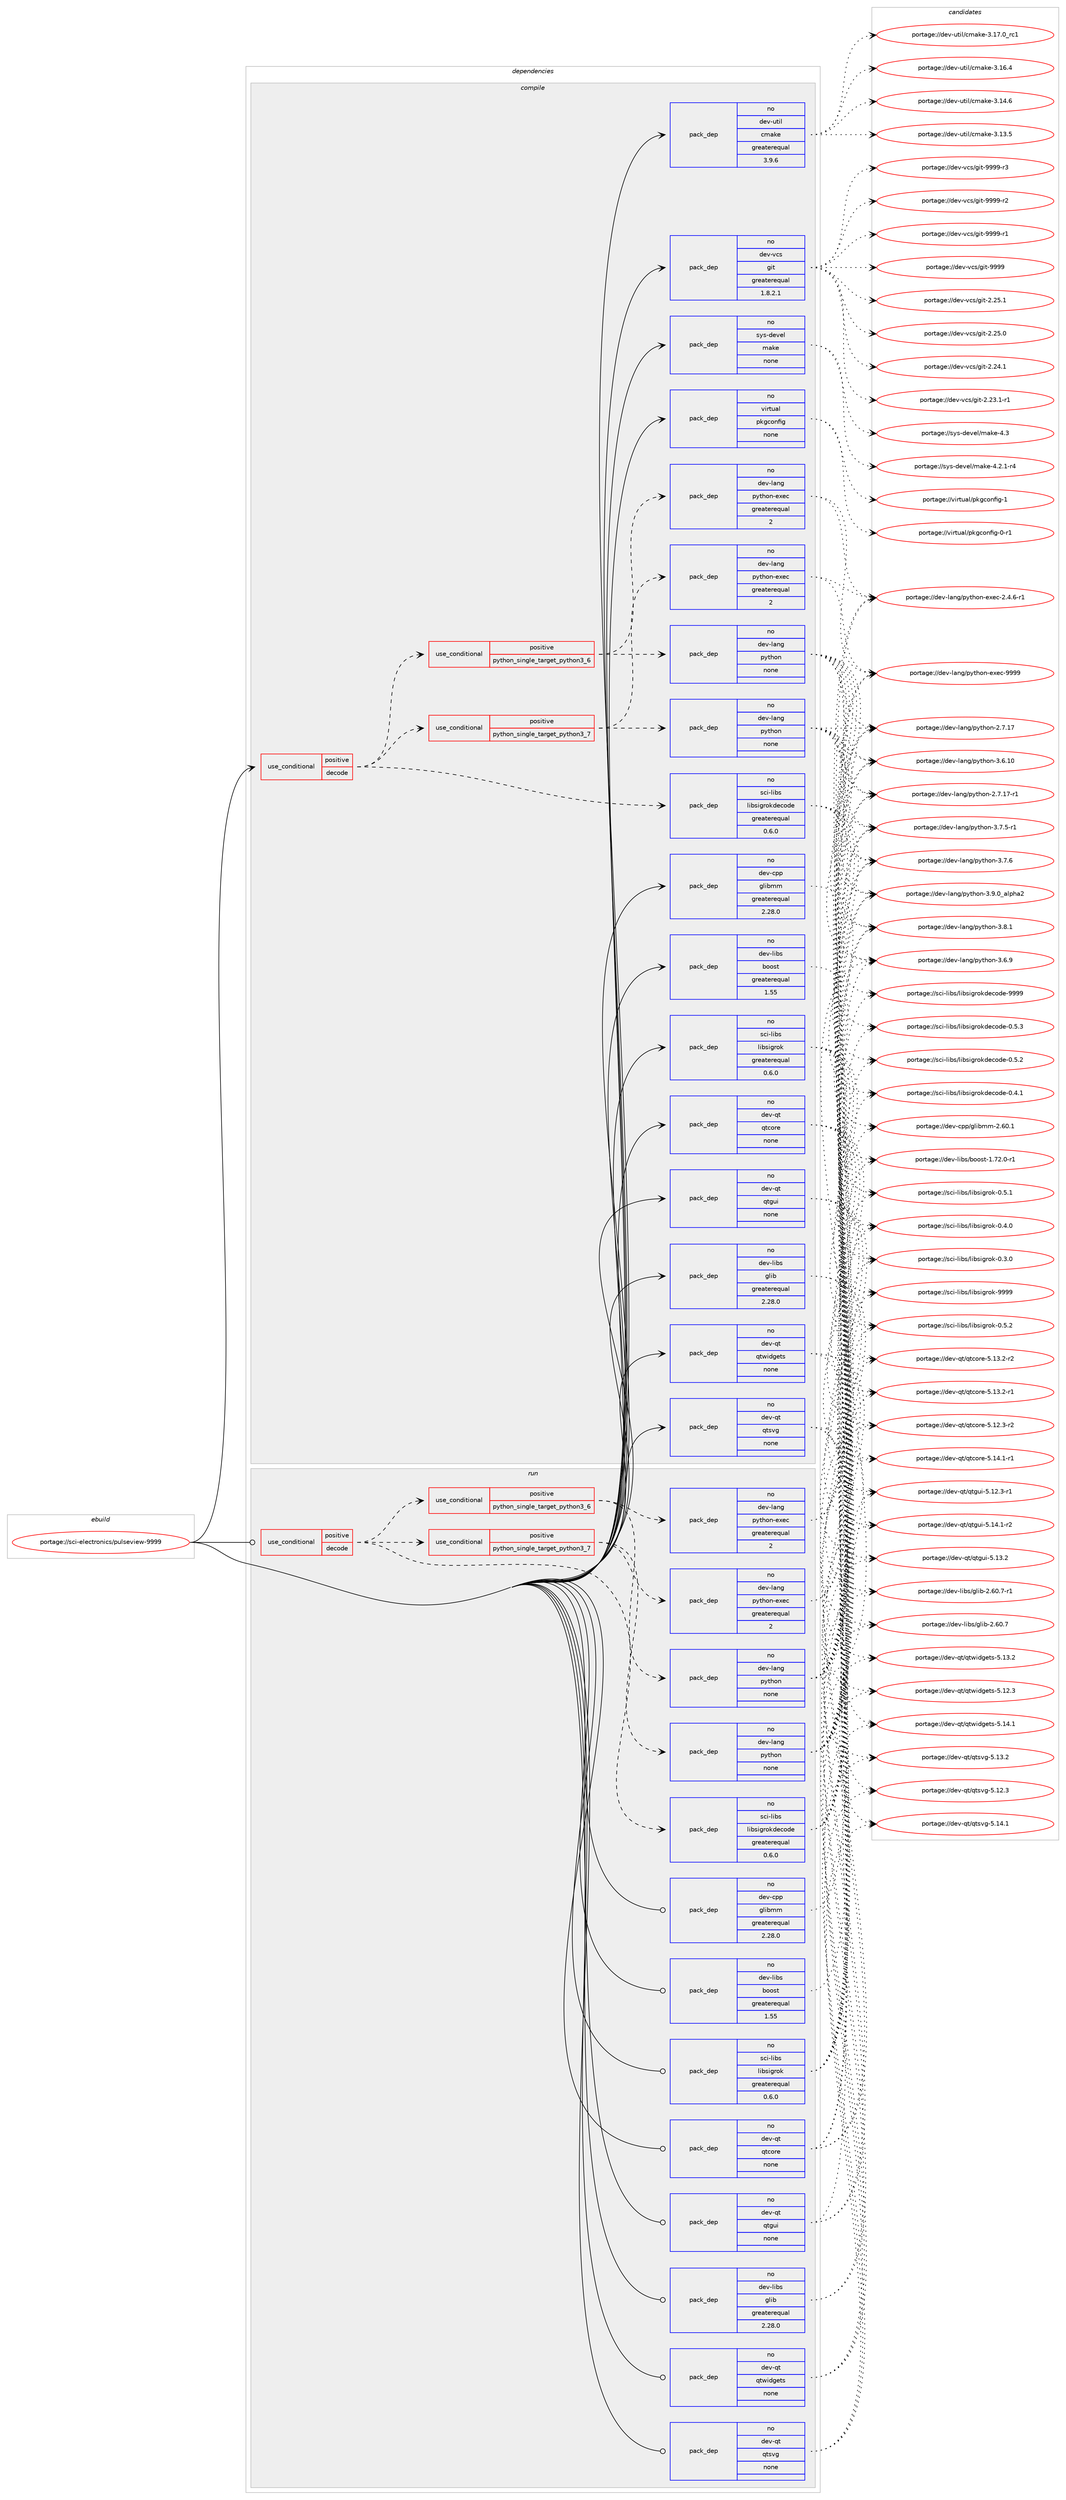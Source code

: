 digraph prolog {

# *************
# Graph options
# *************

newrank=true;
concentrate=true;
compound=true;
graph [rankdir=LR,fontname=Helvetica,fontsize=10,ranksep=1.5];#, ranksep=2.5, nodesep=0.2];
edge  [arrowhead=vee];
node  [fontname=Helvetica,fontsize=10];

# **********
# The ebuild
# **********

subgraph cluster_leftcol {
color=gray;
rank=same;
label=<<i>ebuild</i>>;
id [label="portage://sci-electronics/pulseview-9999", color=red, width=4, href="../sci-electronics/pulseview-9999.svg"];
}

# ****************
# The dependencies
# ****************

subgraph cluster_midcol {
color=gray;
label=<<i>dependencies</i>>;
subgraph cluster_compile {
fillcolor="#eeeeee";
style=filled;
label=<<i>compile</i>>;
subgraph cond17158 {
dependency86287 [label=<<TABLE BORDER="0" CELLBORDER="1" CELLSPACING="0" CELLPADDING="4"><TR><TD ROWSPAN="3" CELLPADDING="10">use_conditional</TD></TR><TR><TD>positive</TD></TR><TR><TD>decode</TD></TR></TABLE>>, shape=none, color=red];
subgraph pack67598 {
dependency86288 [label=<<TABLE BORDER="0" CELLBORDER="1" CELLSPACING="0" CELLPADDING="4" WIDTH="220"><TR><TD ROWSPAN="6" CELLPADDING="30">pack_dep</TD></TR><TR><TD WIDTH="110">no</TD></TR><TR><TD>sci-libs</TD></TR><TR><TD>libsigrokdecode</TD></TR><TR><TD>greaterequal</TD></TR><TR><TD>0.6.0</TD></TR></TABLE>>, shape=none, color=blue];
}
dependency86287:e -> dependency86288:w [weight=20,style="dashed",arrowhead="vee"];
subgraph cond17159 {
dependency86289 [label=<<TABLE BORDER="0" CELLBORDER="1" CELLSPACING="0" CELLPADDING="4"><TR><TD ROWSPAN="3" CELLPADDING="10">use_conditional</TD></TR><TR><TD>positive</TD></TR><TR><TD>python_single_target_python3_6</TD></TR></TABLE>>, shape=none, color=red];
subgraph pack67599 {
dependency86290 [label=<<TABLE BORDER="0" CELLBORDER="1" CELLSPACING="0" CELLPADDING="4" WIDTH="220"><TR><TD ROWSPAN="6" CELLPADDING="30">pack_dep</TD></TR><TR><TD WIDTH="110">no</TD></TR><TR><TD>dev-lang</TD></TR><TR><TD>python</TD></TR><TR><TD>none</TD></TR><TR><TD></TD></TR></TABLE>>, shape=none, color=blue];
}
dependency86289:e -> dependency86290:w [weight=20,style="dashed",arrowhead="vee"];
subgraph pack67600 {
dependency86291 [label=<<TABLE BORDER="0" CELLBORDER="1" CELLSPACING="0" CELLPADDING="4" WIDTH="220"><TR><TD ROWSPAN="6" CELLPADDING="30">pack_dep</TD></TR><TR><TD WIDTH="110">no</TD></TR><TR><TD>dev-lang</TD></TR><TR><TD>python-exec</TD></TR><TR><TD>greaterequal</TD></TR><TR><TD>2</TD></TR></TABLE>>, shape=none, color=blue];
}
dependency86289:e -> dependency86291:w [weight=20,style="dashed",arrowhead="vee"];
}
dependency86287:e -> dependency86289:w [weight=20,style="dashed",arrowhead="vee"];
subgraph cond17160 {
dependency86292 [label=<<TABLE BORDER="0" CELLBORDER="1" CELLSPACING="0" CELLPADDING="4"><TR><TD ROWSPAN="3" CELLPADDING="10">use_conditional</TD></TR><TR><TD>positive</TD></TR><TR><TD>python_single_target_python3_7</TD></TR></TABLE>>, shape=none, color=red];
subgraph pack67601 {
dependency86293 [label=<<TABLE BORDER="0" CELLBORDER="1" CELLSPACING="0" CELLPADDING="4" WIDTH="220"><TR><TD ROWSPAN="6" CELLPADDING="30">pack_dep</TD></TR><TR><TD WIDTH="110">no</TD></TR><TR><TD>dev-lang</TD></TR><TR><TD>python</TD></TR><TR><TD>none</TD></TR><TR><TD></TD></TR></TABLE>>, shape=none, color=blue];
}
dependency86292:e -> dependency86293:w [weight=20,style="dashed",arrowhead="vee"];
subgraph pack67602 {
dependency86294 [label=<<TABLE BORDER="0" CELLBORDER="1" CELLSPACING="0" CELLPADDING="4" WIDTH="220"><TR><TD ROWSPAN="6" CELLPADDING="30">pack_dep</TD></TR><TR><TD WIDTH="110">no</TD></TR><TR><TD>dev-lang</TD></TR><TR><TD>python-exec</TD></TR><TR><TD>greaterequal</TD></TR><TR><TD>2</TD></TR></TABLE>>, shape=none, color=blue];
}
dependency86292:e -> dependency86294:w [weight=20,style="dashed",arrowhead="vee"];
}
dependency86287:e -> dependency86292:w [weight=20,style="dashed",arrowhead="vee"];
}
id:e -> dependency86287:w [weight=20,style="solid",arrowhead="vee"];
subgraph pack67603 {
dependency86295 [label=<<TABLE BORDER="0" CELLBORDER="1" CELLSPACING="0" CELLPADDING="4" WIDTH="220"><TR><TD ROWSPAN="6" CELLPADDING="30">pack_dep</TD></TR><TR><TD WIDTH="110">no</TD></TR><TR><TD>dev-cpp</TD></TR><TR><TD>glibmm</TD></TR><TR><TD>greaterequal</TD></TR><TR><TD>2.28.0</TD></TR></TABLE>>, shape=none, color=blue];
}
id:e -> dependency86295:w [weight=20,style="solid",arrowhead="vee"];
subgraph pack67604 {
dependency86296 [label=<<TABLE BORDER="0" CELLBORDER="1" CELLSPACING="0" CELLPADDING="4" WIDTH="220"><TR><TD ROWSPAN="6" CELLPADDING="30">pack_dep</TD></TR><TR><TD WIDTH="110">no</TD></TR><TR><TD>dev-libs</TD></TR><TR><TD>boost</TD></TR><TR><TD>greaterequal</TD></TR><TR><TD>1.55</TD></TR></TABLE>>, shape=none, color=blue];
}
id:e -> dependency86296:w [weight=20,style="solid",arrowhead="vee"];
subgraph pack67605 {
dependency86297 [label=<<TABLE BORDER="0" CELLBORDER="1" CELLSPACING="0" CELLPADDING="4" WIDTH="220"><TR><TD ROWSPAN="6" CELLPADDING="30">pack_dep</TD></TR><TR><TD WIDTH="110">no</TD></TR><TR><TD>dev-libs</TD></TR><TR><TD>glib</TD></TR><TR><TD>greaterequal</TD></TR><TR><TD>2.28.0</TD></TR></TABLE>>, shape=none, color=blue];
}
id:e -> dependency86297:w [weight=20,style="solid",arrowhead="vee"];
subgraph pack67606 {
dependency86298 [label=<<TABLE BORDER="0" CELLBORDER="1" CELLSPACING="0" CELLPADDING="4" WIDTH="220"><TR><TD ROWSPAN="6" CELLPADDING="30">pack_dep</TD></TR><TR><TD WIDTH="110">no</TD></TR><TR><TD>dev-qt</TD></TR><TR><TD>qtcore</TD></TR><TR><TD>none</TD></TR><TR><TD></TD></TR></TABLE>>, shape=none, color=blue];
}
id:e -> dependency86298:w [weight=20,style="solid",arrowhead="vee"];
subgraph pack67607 {
dependency86299 [label=<<TABLE BORDER="0" CELLBORDER="1" CELLSPACING="0" CELLPADDING="4" WIDTH="220"><TR><TD ROWSPAN="6" CELLPADDING="30">pack_dep</TD></TR><TR><TD WIDTH="110">no</TD></TR><TR><TD>dev-qt</TD></TR><TR><TD>qtgui</TD></TR><TR><TD>none</TD></TR><TR><TD></TD></TR></TABLE>>, shape=none, color=blue];
}
id:e -> dependency86299:w [weight=20,style="solid",arrowhead="vee"];
subgraph pack67608 {
dependency86300 [label=<<TABLE BORDER="0" CELLBORDER="1" CELLSPACING="0" CELLPADDING="4" WIDTH="220"><TR><TD ROWSPAN="6" CELLPADDING="30">pack_dep</TD></TR><TR><TD WIDTH="110">no</TD></TR><TR><TD>dev-qt</TD></TR><TR><TD>qtsvg</TD></TR><TR><TD>none</TD></TR><TR><TD></TD></TR></TABLE>>, shape=none, color=blue];
}
id:e -> dependency86300:w [weight=20,style="solid",arrowhead="vee"];
subgraph pack67609 {
dependency86301 [label=<<TABLE BORDER="0" CELLBORDER="1" CELLSPACING="0" CELLPADDING="4" WIDTH="220"><TR><TD ROWSPAN="6" CELLPADDING="30">pack_dep</TD></TR><TR><TD WIDTH="110">no</TD></TR><TR><TD>dev-qt</TD></TR><TR><TD>qtwidgets</TD></TR><TR><TD>none</TD></TR><TR><TD></TD></TR></TABLE>>, shape=none, color=blue];
}
id:e -> dependency86301:w [weight=20,style="solid",arrowhead="vee"];
subgraph pack67610 {
dependency86302 [label=<<TABLE BORDER="0" CELLBORDER="1" CELLSPACING="0" CELLPADDING="4" WIDTH="220"><TR><TD ROWSPAN="6" CELLPADDING="30">pack_dep</TD></TR><TR><TD WIDTH="110">no</TD></TR><TR><TD>dev-util</TD></TR><TR><TD>cmake</TD></TR><TR><TD>greaterequal</TD></TR><TR><TD>3.9.6</TD></TR></TABLE>>, shape=none, color=blue];
}
id:e -> dependency86302:w [weight=20,style="solid",arrowhead="vee"];
subgraph pack67611 {
dependency86303 [label=<<TABLE BORDER="0" CELLBORDER="1" CELLSPACING="0" CELLPADDING="4" WIDTH="220"><TR><TD ROWSPAN="6" CELLPADDING="30">pack_dep</TD></TR><TR><TD WIDTH="110">no</TD></TR><TR><TD>dev-vcs</TD></TR><TR><TD>git</TD></TR><TR><TD>greaterequal</TD></TR><TR><TD>1.8.2.1</TD></TR></TABLE>>, shape=none, color=blue];
}
id:e -> dependency86303:w [weight=20,style="solid",arrowhead="vee"];
subgraph pack67612 {
dependency86304 [label=<<TABLE BORDER="0" CELLBORDER="1" CELLSPACING="0" CELLPADDING="4" WIDTH="220"><TR><TD ROWSPAN="6" CELLPADDING="30">pack_dep</TD></TR><TR><TD WIDTH="110">no</TD></TR><TR><TD>sci-libs</TD></TR><TR><TD>libsigrok</TD></TR><TR><TD>greaterequal</TD></TR><TR><TD>0.6.0</TD></TR></TABLE>>, shape=none, color=blue];
}
id:e -> dependency86304:w [weight=20,style="solid",arrowhead="vee"];
subgraph pack67613 {
dependency86305 [label=<<TABLE BORDER="0" CELLBORDER="1" CELLSPACING="0" CELLPADDING="4" WIDTH="220"><TR><TD ROWSPAN="6" CELLPADDING="30">pack_dep</TD></TR><TR><TD WIDTH="110">no</TD></TR><TR><TD>sys-devel</TD></TR><TR><TD>make</TD></TR><TR><TD>none</TD></TR><TR><TD></TD></TR></TABLE>>, shape=none, color=blue];
}
id:e -> dependency86305:w [weight=20,style="solid",arrowhead="vee"];
subgraph pack67614 {
dependency86306 [label=<<TABLE BORDER="0" CELLBORDER="1" CELLSPACING="0" CELLPADDING="4" WIDTH="220"><TR><TD ROWSPAN="6" CELLPADDING="30">pack_dep</TD></TR><TR><TD WIDTH="110">no</TD></TR><TR><TD>virtual</TD></TR><TR><TD>pkgconfig</TD></TR><TR><TD>none</TD></TR><TR><TD></TD></TR></TABLE>>, shape=none, color=blue];
}
id:e -> dependency86306:w [weight=20,style="solid",arrowhead="vee"];
}
subgraph cluster_compileandrun {
fillcolor="#eeeeee";
style=filled;
label=<<i>compile and run</i>>;
}
subgraph cluster_run {
fillcolor="#eeeeee";
style=filled;
label=<<i>run</i>>;
subgraph cond17161 {
dependency86307 [label=<<TABLE BORDER="0" CELLBORDER="1" CELLSPACING="0" CELLPADDING="4"><TR><TD ROWSPAN="3" CELLPADDING="10">use_conditional</TD></TR><TR><TD>positive</TD></TR><TR><TD>decode</TD></TR></TABLE>>, shape=none, color=red];
subgraph pack67615 {
dependency86308 [label=<<TABLE BORDER="0" CELLBORDER="1" CELLSPACING="0" CELLPADDING="4" WIDTH="220"><TR><TD ROWSPAN="6" CELLPADDING="30">pack_dep</TD></TR><TR><TD WIDTH="110">no</TD></TR><TR><TD>sci-libs</TD></TR><TR><TD>libsigrokdecode</TD></TR><TR><TD>greaterequal</TD></TR><TR><TD>0.6.0</TD></TR></TABLE>>, shape=none, color=blue];
}
dependency86307:e -> dependency86308:w [weight=20,style="dashed",arrowhead="vee"];
subgraph cond17162 {
dependency86309 [label=<<TABLE BORDER="0" CELLBORDER="1" CELLSPACING="0" CELLPADDING="4"><TR><TD ROWSPAN="3" CELLPADDING="10">use_conditional</TD></TR><TR><TD>positive</TD></TR><TR><TD>python_single_target_python3_6</TD></TR></TABLE>>, shape=none, color=red];
subgraph pack67616 {
dependency86310 [label=<<TABLE BORDER="0" CELLBORDER="1" CELLSPACING="0" CELLPADDING="4" WIDTH="220"><TR><TD ROWSPAN="6" CELLPADDING="30">pack_dep</TD></TR><TR><TD WIDTH="110">no</TD></TR><TR><TD>dev-lang</TD></TR><TR><TD>python</TD></TR><TR><TD>none</TD></TR><TR><TD></TD></TR></TABLE>>, shape=none, color=blue];
}
dependency86309:e -> dependency86310:w [weight=20,style="dashed",arrowhead="vee"];
subgraph pack67617 {
dependency86311 [label=<<TABLE BORDER="0" CELLBORDER="1" CELLSPACING="0" CELLPADDING="4" WIDTH="220"><TR><TD ROWSPAN="6" CELLPADDING="30">pack_dep</TD></TR><TR><TD WIDTH="110">no</TD></TR><TR><TD>dev-lang</TD></TR><TR><TD>python-exec</TD></TR><TR><TD>greaterequal</TD></TR><TR><TD>2</TD></TR></TABLE>>, shape=none, color=blue];
}
dependency86309:e -> dependency86311:w [weight=20,style="dashed",arrowhead="vee"];
}
dependency86307:e -> dependency86309:w [weight=20,style="dashed",arrowhead="vee"];
subgraph cond17163 {
dependency86312 [label=<<TABLE BORDER="0" CELLBORDER="1" CELLSPACING="0" CELLPADDING="4"><TR><TD ROWSPAN="3" CELLPADDING="10">use_conditional</TD></TR><TR><TD>positive</TD></TR><TR><TD>python_single_target_python3_7</TD></TR></TABLE>>, shape=none, color=red];
subgraph pack67618 {
dependency86313 [label=<<TABLE BORDER="0" CELLBORDER="1" CELLSPACING="0" CELLPADDING="4" WIDTH="220"><TR><TD ROWSPAN="6" CELLPADDING="30">pack_dep</TD></TR><TR><TD WIDTH="110">no</TD></TR><TR><TD>dev-lang</TD></TR><TR><TD>python</TD></TR><TR><TD>none</TD></TR><TR><TD></TD></TR></TABLE>>, shape=none, color=blue];
}
dependency86312:e -> dependency86313:w [weight=20,style="dashed",arrowhead="vee"];
subgraph pack67619 {
dependency86314 [label=<<TABLE BORDER="0" CELLBORDER="1" CELLSPACING="0" CELLPADDING="4" WIDTH="220"><TR><TD ROWSPAN="6" CELLPADDING="30">pack_dep</TD></TR><TR><TD WIDTH="110">no</TD></TR><TR><TD>dev-lang</TD></TR><TR><TD>python-exec</TD></TR><TR><TD>greaterequal</TD></TR><TR><TD>2</TD></TR></TABLE>>, shape=none, color=blue];
}
dependency86312:e -> dependency86314:w [weight=20,style="dashed",arrowhead="vee"];
}
dependency86307:e -> dependency86312:w [weight=20,style="dashed",arrowhead="vee"];
}
id:e -> dependency86307:w [weight=20,style="solid",arrowhead="odot"];
subgraph pack67620 {
dependency86315 [label=<<TABLE BORDER="0" CELLBORDER="1" CELLSPACING="0" CELLPADDING="4" WIDTH="220"><TR><TD ROWSPAN="6" CELLPADDING="30">pack_dep</TD></TR><TR><TD WIDTH="110">no</TD></TR><TR><TD>dev-cpp</TD></TR><TR><TD>glibmm</TD></TR><TR><TD>greaterequal</TD></TR><TR><TD>2.28.0</TD></TR></TABLE>>, shape=none, color=blue];
}
id:e -> dependency86315:w [weight=20,style="solid",arrowhead="odot"];
subgraph pack67621 {
dependency86316 [label=<<TABLE BORDER="0" CELLBORDER="1" CELLSPACING="0" CELLPADDING="4" WIDTH="220"><TR><TD ROWSPAN="6" CELLPADDING="30">pack_dep</TD></TR><TR><TD WIDTH="110">no</TD></TR><TR><TD>dev-libs</TD></TR><TR><TD>boost</TD></TR><TR><TD>greaterequal</TD></TR><TR><TD>1.55</TD></TR></TABLE>>, shape=none, color=blue];
}
id:e -> dependency86316:w [weight=20,style="solid",arrowhead="odot"];
subgraph pack67622 {
dependency86317 [label=<<TABLE BORDER="0" CELLBORDER="1" CELLSPACING="0" CELLPADDING="4" WIDTH="220"><TR><TD ROWSPAN="6" CELLPADDING="30">pack_dep</TD></TR><TR><TD WIDTH="110">no</TD></TR><TR><TD>dev-libs</TD></TR><TR><TD>glib</TD></TR><TR><TD>greaterequal</TD></TR><TR><TD>2.28.0</TD></TR></TABLE>>, shape=none, color=blue];
}
id:e -> dependency86317:w [weight=20,style="solid",arrowhead="odot"];
subgraph pack67623 {
dependency86318 [label=<<TABLE BORDER="0" CELLBORDER="1" CELLSPACING="0" CELLPADDING="4" WIDTH="220"><TR><TD ROWSPAN="6" CELLPADDING="30">pack_dep</TD></TR><TR><TD WIDTH="110">no</TD></TR><TR><TD>dev-qt</TD></TR><TR><TD>qtcore</TD></TR><TR><TD>none</TD></TR><TR><TD></TD></TR></TABLE>>, shape=none, color=blue];
}
id:e -> dependency86318:w [weight=20,style="solid",arrowhead="odot"];
subgraph pack67624 {
dependency86319 [label=<<TABLE BORDER="0" CELLBORDER="1" CELLSPACING="0" CELLPADDING="4" WIDTH="220"><TR><TD ROWSPAN="6" CELLPADDING="30">pack_dep</TD></TR><TR><TD WIDTH="110">no</TD></TR><TR><TD>dev-qt</TD></TR><TR><TD>qtgui</TD></TR><TR><TD>none</TD></TR><TR><TD></TD></TR></TABLE>>, shape=none, color=blue];
}
id:e -> dependency86319:w [weight=20,style="solid",arrowhead="odot"];
subgraph pack67625 {
dependency86320 [label=<<TABLE BORDER="0" CELLBORDER="1" CELLSPACING="0" CELLPADDING="4" WIDTH="220"><TR><TD ROWSPAN="6" CELLPADDING="30">pack_dep</TD></TR><TR><TD WIDTH="110">no</TD></TR><TR><TD>dev-qt</TD></TR><TR><TD>qtsvg</TD></TR><TR><TD>none</TD></TR><TR><TD></TD></TR></TABLE>>, shape=none, color=blue];
}
id:e -> dependency86320:w [weight=20,style="solid",arrowhead="odot"];
subgraph pack67626 {
dependency86321 [label=<<TABLE BORDER="0" CELLBORDER="1" CELLSPACING="0" CELLPADDING="4" WIDTH="220"><TR><TD ROWSPAN="6" CELLPADDING="30">pack_dep</TD></TR><TR><TD WIDTH="110">no</TD></TR><TR><TD>dev-qt</TD></TR><TR><TD>qtwidgets</TD></TR><TR><TD>none</TD></TR><TR><TD></TD></TR></TABLE>>, shape=none, color=blue];
}
id:e -> dependency86321:w [weight=20,style="solid",arrowhead="odot"];
subgraph pack67627 {
dependency86322 [label=<<TABLE BORDER="0" CELLBORDER="1" CELLSPACING="0" CELLPADDING="4" WIDTH="220"><TR><TD ROWSPAN="6" CELLPADDING="30">pack_dep</TD></TR><TR><TD WIDTH="110">no</TD></TR><TR><TD>sci-libs</TD></TR><TR><TD>libsigrok</TD></TR><TR><TD>greaterequal</TD></TR><TR><TD>0.6.0</TD></TR></TABLE>>, shape=none, color=blue];
}
id:e -> dependency86322:w [weight=20,style="solid",arrowhead="odot"];
}
}

# **************
# The candidates
# **************

subgraph cluster_choices {
rank=same;
color=gray;
label=<<i>candidates</i>>;

subgraph choice67598 {
color=black;
nodesep=1;
choice1159910545108105981154710810598115105103114111107100101991111001014557575757 [label="portage://sci-libs/libsigrokdecode-9999", color=red, width=4,href="../sci-libs/libsigrokdecode-9999.svg"];
choice115991054510810598115471081059811510510311411110710010199111100101454846534651 [label="portage://sci-libs/libsigrokdecode-0.5.3", color=red, width=4,href="../sci-libs/libsigrokdecode-0.5.3.svg"];
choice115991054510810598115471081059811510510311411110710010199111100101454846534650 [label="portage://sci-libs/libsigrokdecode-0.5.2", color=red, width=4,href="../sci-libs/libsigrokdecode-0.5.2.svg"];
choice115991054510810598115471081059811510510311411110710010199111100101454846524649 [label="portage://sci-libs/libsigrokdecode-0.4.1", color=red, width=4,href="../sci-libs/libsigrokdecode-0.4.1.svg"];
dependency86288:e -> choice1159910545108105981154710810598115105103114111107100101991111001014557575757:w [style=dotted,weight="100"];
dependency86288:e -> choice115991054510810598115471081059811510510311411110710010199111100101454846534651:w [style=dotted,weight="100"];
dependency86288:e -> choice115991054510810598115471081059811510510311411110710010199111100101454846534650:w [style=dotted,weight="100"];
dependency86288:e -> choice115991054510810598115471081059811510510311411110710010199111100101454846524649:w [style=dotted,weight="100"];
}
subgraph choice67599 {
color=black;
nodesep=1;
choice10010111845108971101034711212111610411111045514657464895971081121049750 [label="portage://dev-lang/python-3.9.0_alpha2", color=red, width=4,href="../dev-lang/python-3.9.0_alpha2.svg"];
choice100101118451089711010347112121116104111110455146564649 [label="portage://dev-lang/python-3.8.1", color=red, width=4,href="../dev-lang/python-3.8.1.svg"];
choice100101118451089711010347112121116104111110455146554654 [label="portage://dev-lang/python-3.7.6", color=red, width=4,href="../dev-lang/python-3.7.6.svg"];
choice1001011184510897110103471121211161041111104551465546534511449 [label="portage://dev-lang/python-3.7.5-r1", color=red, width=4,href="../dev-lang/python-3.7.5-r1.svg"];
choice100101118451089711010347112121116104111110455146544657 [label="portage://dev-lang/python-3.6.9", color=red, width=4,href="../dev-lang/python-3.6.9.svg"];
choice10010111845108971101034711212111610411111045514654464948 [label="portage://dev-lang/python-3.6.10", color=red, width=4,href="../dev-lang/python-3.6.10.svg"];
choice100101118451089711010347112121116104111110455046554649554511449 [label="portage://dev-lang/python-2.7.17-r1", color=red, width=4,href="../dev-lang/python-2.7.17-r1.svg"];
choice10010111845108971101034711212111610411111045504655464955 [label="portage://dev-lang/python-2.7.17", color=red, width=4,href="../dev-lang/python-2.7.17.svg"];
dependency86290:e -> choice10010111845108971101034711212111610411111045514657464895971081121049750:w [style=dotted,weight="100"];
dependency86290:e -> choice100101118451089711010347112121116104111110455146564649:w [style=dotted,weight="100"];
dependency86290:e -> choice100101118451089711010347112121116104111110455146554654:w [style=dotted,weight="100"];
dependency86290:e -> choice1001011184510897110103471121211161041111104551465546534511449:w [style=dotted,weight="100"];
dependency86290:e -> choice100101118451089711010347112121116104111110455146544657:w [style=dotted,weight="100"];
dependency86290:e -> choice10010111845108971101034711212111610411111045514654464948:w [style=dotted,weight="100"];
dependency86290:e -> choice100101118451089711010347112121116104111110455046554649554511449:w [style=dotted,weight="100"];
dependency86290:e -> choice10010111845108971101034711212111610411111045504655464955:w [style=dotted,weight="100"];
}
subgraph choice67600 {
color=black;
nodesep=1;
choice10010111845108971101034711212111610411111045101120101994557575757 [label="portage://dev-lang/python-exec-9999", color=red, width=4,href="../dev-lang/python-exec-9999.svg"];
choice10010111845108971101034711212111610411111045101120101994550465246544511449 [label="portage://dev-lang/python-exec-2.4.6-r1", color=red, width=4,href="../dev-lang/python-exec-2.4.6-r1.svg"];
dependency86291:e -> choice10010111845108971101034711212111610411111045101120101994557575757:w [style=dotted,weight="100"];
dependency86291:e -> choice10010111845108971101034711212111610411111045101120101994550465246544511449:w [style=dotted,weight="100"];
}
subgraph choice67601 {
color=black;
nodesep=1;
choice10010111845108971101034711212111610411111045514657464895971081121049750 [label="portage://dev-lang/python-3.9.0_alpha2", color=red, width=4,href="../dev-lang/python-3.9.0_alpha2.svg"];
choice100101118451089711010347112121116104111110455146564649 [label="portage://dev-lang/python-3.8.1", color=red, width=4,href="../dev-lang/python-3.8.1.svg"];
choice100101118451089711010347112121116104111110455146554654 [label="portage://dev-lang/python-3.7.6", color=red, width=4,href="../dev-lang/python-3.7.6.svg"];
choice1001011184510897110103471121211161041111104551465546534511449 [label="portage://dev-lang/python-3.7.5-r1", color=red, width=4,href="../dev-lang/python-3.7.5-r1.svg"];
choice100101118451089711010347112121116104111110455146544657 [label="portage://dev-lang/python-3.6.9", color=red, width=4,href="../dev-lang/python-3.6.9.svg"];
choice10010111845108971101034711212111610411111045514654464948 [label="portage://dev-lang/python-3.6.10", color=red, width=4,href="../dev-lang/python-3.6.10.svg"];
choice100101118451089711010347112121116104111110455046554649554511449 [label="portage://dev-lang/python-2.7.17-r1", color=red, width=4,href="../dev-lang/python-2.7.17-r1.svg"];
choice10010111845108971101034711212111610411111045504655464955 [label="portage://dev-lang/python-2.7.17", color=red, width=4,href="../dev-lang/python-2.7.17.svg"];
dependency86293:e -> choice10010111845108971101034711212111610411111045514657464895971081121049750:w [style=dotted,weight="100"];
dependency86293:e -> choice100101118451089711010347112121116104111110455146564649:w [style=dotted,weight="100"];
dependency86293:e -> choice100101118451089711010347112121116104111110455146554654:w [style=dotted,weight="100"];
dependency86293:e -> choice1001011184510897110103471121211161041111104551465546534511449:w [style=dotted,weight="100"];
dependency86293:e -> choice100101118451089711010347112121116104111110455146544657:w [style=dotted,weight="100"];
dependency86293:e -> choice10010111845108971101034711212111610411111045514654464948:w [style=dotted,weight="100"];
dependency86293:e -> choice100101118451089711010347112121116104111110455046554649554511449:w [style=dotted,weight="100"];
dependency86293:e -> choice10010111845108971101034711212111610411111045504655464955:w [style=dotted,weight="100"];
}
subgraph choice67602 {
color=black;
nodesep=1;
choice10010111845108971101034711212111610411111045101120101994557575757 [label="portage://dev-lang/python-exec-9999", color=red, width=4,href="../dev-lang/python-exec-9999.svg"];
choice10010111845108971101034711212111610411111045101120101994550465246544511449 [label="portage://dev-lang/python-exec-2.4.6-r1", color=red, width=4,href="../dev-lang/python-exec-2.4.6-r1.svg"];
dependency86294:e -> choice10010111845108971101034711212111610411111045101120101994557575757:w [style=dotted,weight="100"];
dependency86294:e -> choice10010111845108971101034711212111610411111045101120101994550465246544511449:w [style=dotted,weight="100"];
}
subgraph choice67603 {
color=black;
nodesep=1;
choice1001011184599112112471031081059810910945504654484649 [label="portage://dev-cpp/glibmm-2.60.1", color=red, width=4,href="../dev-cpp/glibmm-2.60.1.svg"];
dependency86295:e -> choice1001011184599112112471031081059810910945504654484649:w [style=dotted,weight="100"];
}
subgraph choice67604 {
color=black;
nodesep=1;
choice10010111845108105981154798111111115116454946555046484511449 [label="portage://dev-libs/boost-1.72.0-r1", color=red, width=4,href="../dev-libs/boost-1.72.0-r1.svg"];
dependency86296:e -> choice10010111845108105981154798111111115116454946555046484511449:w [style=dotted,weight="100"];
}
subgraph choice67605 {
color=black;
nodesep=1;
choice10010111845108105981154710310810598455046544846554511449 [label="portage://dev-libs/glib-2.60.7-r1", color=red, width=4,href="../dev-libs/glib-2.60.7-r1.svg"];
choice1001011184510810598115471031081059845504654484655 [label="portage://dev-libs/glib-2.60.7", color=red, width=4,href="../dev-libs/glib-2.60.7.svg"];
dependency86297:e -> choice10010111845108105981154710310810598455046544846554511449:w [style=dotted,weight="100"];
dependency86297:e -> choice1001011184510810598115471031081059845504654484655:w [style=dotted,weight="100"];
}
subgraph choice67606 {
color=black;
nodesep=1;
choice100101118451131164711311699111114101455346495246494511449 [label="portage://dev-qt/qtcore-5.14.1-r1", color=red, width=4,href="../dev-qt/qtcore-5.14.1-r1.svg"];
choice100101118451131164711311699111114101455346495146504511450 [label="portage://dev-qt/qtcore-5.13.2-r2", color=red, width=4,href="../dev-qt/qtcore-5.13.2-r2.svg"];
choice100101118451131164711311699111114101455346495146504511449 [label="portage://dev-qt/qtcore-5.13.2-r1", color=red, width=4,href="../dev-qt/qtcore-5.13.2-r1.svg"];
choice100101118451131164711311699111114101455346495046514511450 [label="portage://dev-qt/qtcore-5.12.3-r2", color=red, width=4,href="../dev-qt/qtcore-5.12.3-r2.svg"];
dependency86298:e -> choice100101118451131164711311699111114101455346495246494511449:w [style=dotted,weight="100"];
dependency86298:e -> choice100101118451131164711311699111114101455346495146504511450:w [style=dotted,weight="100"];
dependency86298:e -> choice100101118451131164711311699111114101455346495146504511449:w [style=dotted,weight="100"];
dependency86298:e -> choice100101118451131164711311699111114101455346495046514511450:w [style=dotted,weight="100"];
}
subgraph choice67607 {
color=black;
nodesep=1;
choice1001011184511311647113116103117105455346495246494511450 [label="portage://dev-qt/qtgui-5.14.1-r2", color=red, width=4,href="../dev-qt/qtgui-5.14.1-r2.svg"];
choice100101118451131164711311610311710545534649514650 [label="portage://dev-qt/qtgui-5.13.2", color=red, width=4,href="../dev-qt/qtgui-5.13.2.svg"];
choice1001011184511311647113116103117105455346495046514511449 [label="portage://dev-qt/qtgui-5.12.3-r1", color=red, width=4,href="../dev-qt/qtgui-5.12.3-r1.svg"];
dependency86299:e -> choice1001011184511311647113116103117105455346495246494511450:w [style=dotted,weight="100"];
dependency86299:e -> choice100101118451131164711311610311710545534649514650:w [style=dotted,weight="100"];
dependency86299:e -> choice1001011184511311647113116103117105455346495046514511449:w [style=dotted,weight="100"];
}
subgraph choice67608 {
color=black;
nodesep=1;
choice100101118451131164711311611511810345534649524649 [label="portage://dev-qt/qtsvg-5.14.1", color=red, width=4,href="../dev-qt/qtsvg-5.14.1.svg"];
choice100101118451131164711311611511810345534649514650 [label="portage://dev-qt/qtsvg-5.13.2", color=red, width=4,href="../dev-qt/qtsvg-5.13.2.svg"];
choice100101118451131164711311611511810345534649504651 [label="portage://dev-qt/qtsvg-5.12.3", color=red, width=4,href="../dev-qt/qtsvg-5.12.3.svg"];
dependency86300:e -> choice100101118451131164711311611511810345534649524649:w [style=dotted,weight="100"];
dependency86300:e -> choice100101118451131164711311611511810345534649514650:w [style=dotted,weight="100"];
dependency86300:e -> choice100101118451131164711311611511810345534649504651:w [style=dotted,weight="100"];
}
subgraph choice67609 {
color=black;
nodesep=1;
choice100101118451131164711311611910510010310111611545534649524649 [label="portage://dev-qt/qtwidgets-5.14.1", color=red, width=4,href="../dev-qt/qtwidgets-5.14.1.svg"];
choice100101118451131164711311611910510010310111611545534649514650 [label="portage://dev-qt/qtwidgets-5.13.2", color=red, width=4,href="../dev-qt/qtwidgets-5.13.2.svg"];
choice100101118451131164711311611910510010310111611545534649504651 [label="portage://dev-qt/qtwidgets-5.12.3", color=red, width=4,href="../dev-qt/qtwidgets-5.12.3.svg"];
dependency86301:e -> choice100101118451131164711311611910510010310111611545534649524649:w [style=dotted,weight="100"];
dependency86301:e -> choice100101118451131164711311611910510010310111611545534649514650:w [style=dotted,weight="100"];
dependency86301:e -> choice100101118451131164711311611910510010310111611545534649504651:w [style=dotted,weight="100"];
}
subgraph choice67610 {
color=black;
nodesep=1;
choice1001011184511711610510847991099710710145514649554648951149949 [label="portage://dev-util/cmake-3.17.0_rc1", color=red, width=4,href="../dev-util/cmake-3.17.0_rc1.svg"];
choice1001011184511711610510847991099710710145514649544652 [label="portage://dev-util/cmake-3.16.4", color=red, width=4,href="../dev-util/cmake-3.16.4.svg"];
choice1001011184511711610510847991099710710145514649524654 [label="portage://dev-util/cmake-3.14.6", color=red, width=4,href="../dev-util/cmake-3.14.6.svg"];
choice1001011184511711610510847991099710710145514649514653 [label="portage://dev-util/cmake-3.13.5", color=red, width=4,href="../dev-util/cmake-3.13.5.svg"];
dependency86302:e -> choice1001011184511711610510847991099710710145514649554648951149949:w [style=dotted,weight="100"];
dependency86302:e -> choice1001011184511711610510847991099710710145514649544652:w [style=dotted,weight="100"];
dependency86302:e -> choice1001011184511711610510847991099710710145514649524654:w [style=dotted,weight="100"];
dependency86302:e -> choice1001011184511711610510847991099710710145514649514653:w [style=dotted,weight="100"];
}
subgraph choice67611 {
color=black;
nodesep=1;
choice10010111845118991154710310511645575757574511451 [label="portage://dev-vcs/git-9999-r3", color=red, width=4,href="../dev-vcs/git-9999-r3.svg"];
choice10010111845118991154710310511645575757574511450 [label="portage://dev-vcs/git-9999-r2", color=red, width=4,href="../dev-vcs/git-9999-r2.svg"];
choice10010111845118991154710310511645575757574511449 [label="portage://dev-vcs/git-9999-r1", color=red, width=4,href="../dev-vcs/git-9999-r1.svg"];
choice1001011184511899115471031051164557575757 [label="portage://dev-vcs/git-9999", color=red, width=4,href="../dev-vcs/git-9999.svg"];
choice10010111845118991154710310511645504650534649 [label="portage://dev-vcs/git-2.25.1", color=red, width=4,href="../dev-vcs/git-2.25.1.svg"];
choice10010111845118991154710310511645504650534648 [label="portage://dev-vcs/git-2.25.0", color=red, width=4,href="../dev-vcs/git-2.25.0.svg"];
choice10010111845118991154710310511645504650524649 [label="portage://dev-vcs/git-2.24.1", color=red, width=4,href="../dev-vcs/git-2.24.1.svg"];
choice100101118451189911547103105116455046505146494511449 [label="portage://dev-vcs/git-2.23.1-r1", color=red, width=4,href="../dev-vcs/git-2.23.1-r1.svg"];
dependency86303:e -> choice10010111845118991154710310511645575757574511451:w [style=dotted,weight="100"];
dependency86303:e -> choice10010111845118991154710310511645575757574511450:w [style=dotted,weight="100"];
dependency86303:e -> choice10010111845118991154710310511645575757574511449:w [style=dotted,weight="100"];
dependency86303:e -> choice1001011184511899115471031051164557575757:w [style=dotted,weight="100"];
dependency86303:e -> choice10010111845118991154710310511645504650534649:w [style=dotted,weight="100"];
dependency86303:e -> choice10010111845118991154710310511645504650534648:w [style=dotted,weight="100"];
dependency86303:e -> choice10010111845118991154710310511645504650524649:w [style=dotted,weight="100"];
dependency86303:e -> choice100101118451189911547103105116455046505146494511449:w [style=dotted,weight="100"];
}
subgraph choice67612 {
color=black;
nodesep=1;
choice11599105451081059811547108105981151051031141111074557575757 [label="portage://sci-libs/libsigrok-9999", color=red, width=4,href="../sci-libs/libsigrok-9999.svg"];
choice1159910545108105981154710810598115105103114111107454846534650 [label="portage://sci-libs/libsigrok-0.5.2", color=red, width=4,href="../sci-libs/libsigrok-0.5.2.svg"];
choice1159910545108105981154710810598115105103114111107454846534649 [label="portage://sci-libs/libsigrok-0.5.1", color=red, width=4,href="../sci-libs/libsigrok-0.5.1.svg"];
choice1159910545108105981154710810598115105103114111107454846524648 [label="portage://sci-libs/libsigrok-0.4.0", color=red, width=4,href="../sci-libs/libsigrok-0.4.0.svg"];
choice1159910545108105981154710810598115105103114111107454846514648 [label="portage://sci-libs/libsigrok-0.3.0", color=red, width=4,href="../sci-libs/libsigrok-0.3.0.svg"];
dependency86304:e -> choice11599105451081059811547108105981151051031141111074557575757:w [style=dotted,weight="100"];
dependency86304:e -> choice1159910545108105981154710810598115105103114111107454846534650:w [style=dotted,weight="100"];
dependency86304:e -> choice1159910545108105981154710810598115105103114111107454846534649:w [style=dotted,weight="100"];
dependency86304:e -> choice1159910545108105981154710810598115105103114111107454846524648:w [style=dotted,weight="100"];
dependency86304:e -> choice1159910545108105981154710810598115105103114111107454846514648:w [style=dotted,weight="100"];
}
subgraph choice67613 {
color=black;
nodesep=1;
choice11512111545100101118101108471099710710145524651 [label="portage://sys-devel/make-4.3", color=red, width=4,href="../sys-devel/make-4.3.svg"];
choice1151211154510010111810110847109971071014552465046494511452 [label="portage://sys-devel/make-4.2.1-r4", color=red, width=4,href="../sys-devel/make-4.2.1-r4.svg"];
dependency86305:e -> choice11512111545100101118101108471099710710145524651:w [style=dotted,weight="100"];
dependency86305:e -> choice1151211154510010111810110847109971071014552465046494511452:w [style=dotted,weight="100"];
}
subgraph choice67614 {
color=black;
nodesep=1;
choice1181051141161179710847112107103991111101021051034549 [label="portage://virtual/pkgconfig-1", color=red, width=4,href="../virtual/pkgconfig-1.svg"];
choice11810511411611797108471121071039911111010210510345484511449 [label="portage://virtual/pkgconfig-0-r1", color=red, width=4,href="../virtual/pkgconfig-0-r1.svg"];
dependency86306:e -> choice1181051141161179710847112107103991111101021051034549:w [style=dotted,weight="100"];
dependency86306:e -> choice11810511411611797108471121071039911111010210510345484511449:w [style=dotted,weight="100"];
}
subgraph choice67615 {
color=black;
nodesep=1;
choice1159910545108105981154710810598115105103114111107100101991111001014557575757 [label="portage://sci-libs/libsigrokdecode-9999", color=red, width=4,href="../sci-libs/libsigrokdecode-9999.svg"];
choice115991054510810598115471081059811510510311411110710010199111100101454846534651 [label="portage://sci-libs/libsigrokdecode-0.5.3", color=red, width=4,href="../sci-libs/libsigrokdecode-0.5.3.svg"];
choice115991054510810598115471081059811510510311411110710010199111100101454846534650 [label="portage://sci-libs/libsigrokdecode-0.5.2", color=red, width=4,href="../sci-libs/libsigrokdecode-0.5.2.svg"];
choice115991054510810598115471081059811510510311411110710010199111100101454846524649 [label="portage://sci-libs/libsigrokdecode-0.4.1", color=red, width=4,href="../sci-libs/libsigrokdecode-0.4.1.svg"];
dependency86308:e -> choice1159910545108105981154710810598115105103114111107100101991111001014557575757:w [style=dotted,weight="100"];
dependency86308:e -> choice115991054510810598115471081059811510510311411110710010199111100101454846534651:w [style=dotted,weight="100"];
dependency86308:e -> choice115991054510810598115471081059811510510311411110710010199111100101454846534650:w [style=dotted,weight="100"];
dependency86308:e -> choice115991054510810598115471081059811510510311411110710010199111100101454846524649:w [style=dotted,weight="100"];
}
subgraph choice67616 {
color=black;
nodesep=1;
choice10010111845108971101034711212111610411111045514657464895971081121049750 [label="portage://dev-lang/python-3.9.0_alpha2", color=red, width=4,href="../dev-lang/python-3.9.0_alpha2.svg"];
choice100101118451089711010347112121116104111110455146564649 [label="portage://dev-lang/python-3.8.1", color=red, width=4,href="../dev-lang/python-3.8.1.svg"];
choice100101118451089711010347112121116104111110455146554654 [label="portage://dev-lang/python-3.7.6", color=red, width=4,href="../dev-lang/python-3.7.6.svg"];
choice1001011184510897110103471121211161041111104551465546534511449 [label="portage://dev-lang/python-3.7.5-r1", color=red, width=4,href="../dev-lang/python-3.7.5-r1.svg"];
choice100101118451089711010347112121116104111110455146544657 [label="portage://dev-lang/python-3.6.9", color=red, width=4,href="../dev-lang/python-3.6.9.svg"];
choice10010111845108971101034711212111610411111045514654464948 [label="portage://dev-lang/python-3.6.10", color=red, width=4,href="../dev-lang/python-3.6.10.svg"];
choice100101118451089711010347112121116104111110455046554649554511449 [label="portage://dev-lang/python-2.7.17-r1", color=red, width=4,href="../dev-lang/python-2.7.17-r1.svg"];
choice10010111845108971101034711212111610411111045504655464955 [label="portage://dev-lang/python-2.7.17", color=red, width=4,href="../dev-lang/python-2.7.17.svg"];
dependency86310:e -> choice10010111845108971101034711212111610411111045514657464895971081121049750:w [style=dotted,weight="100"];
dependency86310:e -> choice100101118451089711010347112121116104111110455146564649:w [style=dotted,weight="100"];
dependency86310:e -> choice100101118451089711010347112121116104111110455146554654:w [style=dotted,weight="100"];
dependency86310:e -> choice1001011184510897110103471121211161041111104551465546534511449:w [style=dotted,weight="100"];
dependency86310:e -> choice100101118451089711010347112121116104111110455146544657:w [style=dotted,weight="100"];
dependency86310:e -> choice10010111845108971101034711212111610411111045514654464948:w [style=dotted,weight="100"];
dependency86310:e -> choice100101118451089711010347112121116104111110455046554649554511449:w [style=dotted,weight="100"];
dependency86310:e -> choice10010111845108971101034711212111610411111045504655464955:w [style=dotted,weight="100"];
}
subgraph choice67617 {
color=black;
nodesep=1;
choice10010111845108971101034711212111610411111045101120101994557575757 [label="portage://dev-lang/python-exec-9999", color=red, width=4,href="../dev-lang/python-exec-9999.svg"];
choice10010111845108971101034711212111610411111045101120101994550465246544511449 [label="portage://dev-lang/python-exec-2.4.6-r1", color=red, width=4,href="../dev-lang/python-exec-2.4.6-r1.svg"];
dependency86311:e -> choice10010111845108971101034711212111610411111045101120101994557575757:w [style=dotted,weight="100"];
dependency86311:e -> choice10010111845108971101034711212111610411111045101120101994550465246544511449:w [style=dotted,weight="100"];
}
subgraph choice67618 {
color=black;
nodesep=1;
choice10010111845108971101034711212111610411111045514657464895971081121049750 [label="portage://dev-lang/python-3.9.0_alpha2", color=red, width=4,href="../dev-lang/python-3.9.0_alpha2.svg"];
choice100101118451089711010347112121116104111110455146564649 [label="portage://dev-lang/python-3.8.1", color=red, width=4,href="../dev-lang/python-3.8.1.svg"];
choice100101118451089711010347112121116104111110455146554654 [label="portage://dev-lang/python-3.7.6", color=red, width=4,href="../dev-lang/python-3.7.6.svg"];
choice1001011184510897110103471121211161041111104551465546534511449 [label="portage://dev-lang/python-3.7.5-r1", color=red, width=4,href="../dev-lang/python-3.7.5-r1.svg"];
choice100101118451089711010347112121116104111110455146544657 [label="portage://dev-lang/python-3.6.9", color=red, width=4,href="../dev-lang/python-3.6.9.svg"];
choice10010111845108971101034711212111610411111045514654464948 [label="portage://dev-lang/python-3.6.10", color=red, width=4,href="../dev-lang/python-3.6.10.svg"];
choice100101118451089711010347112121116104111110455046554649554511449 [label="portage://dev-lang/python-2.7.17-r1", color=red, width=4,href="../dev-lang/python-2.7.17-r1.svg"];
choice10010111845108971101034711212111610411111045504655464955 [label="portage://dev-lang/python-2.7.17", color=red, width=4,href="../dev-lang/python-2.7.17.svg"];
dependency86313:e -> choice10010111845108971101034711212111610411111045514657464895971081121049750:w [style=dotted,weight="100"];
dependency86313:e -> choice100101118451089711010347112121116104111110455146564649:w [style=dotted,weight="100"];
dependency86313:e -> choice100101118451089711010347112121116104111110455146554654:w [style=dotted,weight="100"];
dependency86313:e -> choice1001011184510897110103471121211161041111104551465546534511449:w [style=dotted,weight="100"];
dependency86313:e -> choice100101118451089711010347112121116104111110455146544657:w [style=dotted,weight="100"];
dependency86313:e -> choice10010111845108971101034711212111610411111045514654464948:w [style=dotted,weight="100"];
dependency86313:e -> choice100101118451089711010347112121116104111110455046554649554511449:w [style=dotted,weight="100"];
dependency86313:e -> choice10010111845108971101034711212111610411111045504655464955:w [style=dotted,weight="100"];
}
subgraph choice67619 {
color=black;
nodesep=1;
choice10010111845108971101034711212111610411111045101120101994557575757 [label="portage://dev-lang/python-exec-9999", color=red, width=4,href="../dev-lang/python-exec-9999.svg"];
choice10010111845108971101034711212111610411111045101120101994550465246544511449 [label="portage://dev-lang/python-exec-2.4.6-r1", color=red, width=4,href="../dev-lang/python-exec-2.4.6-r1.svg"];
dependency86314:e -> choice10010111845108971101034711212111610411111045101120101994557575757:w [style=dotted,weight="100"];
dependency86314:e -> choice10010111845108971101034711212111610411111045101120101994550465246544511449:w [style=dotted,weight="100"];
}
subgraph choice67620 {
color=black;
nodesep=1;
choice1001011184599112112471031081059810910945504654484649 [label="portage://dev-cpp/glibmm-2.60.1", color=red, width=4,href="../dev-cpp/glibmm-2.60.1.svg"];
dependency86315:e -> choice1001011184599112112471031081059810910945504654484649:w [style=dotted,weight="100"];
}
subgraph choice67621 {
color=black;
nodesep=1;
choice10010111845108105981154798111111115116454946555046484511449 [label="portage://dev-libs/boost-1.72.0-r1", color=red, width=4,href="../dev-libs/boost-1.72.0-r1.svg"];
dependency86316:e -> choice10010111845108105981154798111111115116454946555046484511449:w [style=dotted,weight="100"];
}
subgraph choice67622 {
color=black;
nodesep=1;
choice10010111845108105981154710310810598455046544846554511449 [label="portage://dev-libs/glib-2.60.7-r1", color=red, width=4,href="../dev-libs/glib-2.60.7-r1.svg"];
choice1001011184510810598115471031081059845504654484655 [label="portage://dev-libs/glib-2.60.7", color=red, width=4,href="../dev-libs/glib-2.60.7.svg"];
dependency86317:e -> choice10010111845108105981154710310810598455046544846554511449:w [style=dotted,weight="100"];
dependency86317:e -> choice1001011184510810598115471031081059845504654484655:w [style=dotted,weight="100"];
}
subgraph choice67623 {
color=black;
nodesep=1;
choice100101118451131164711311699111114101455346495246494511449 [label="portage://dev-qt/qtcore-5.14.1-r1", color=red, width=4,href="../dev-qt/qtcore-5.14.1-r1.svg"];
choice100101118451131164711311699111114101455346495146504511450 [label="portage://dev-qt/qtcore-5.13.2-r2", color=red, width=4,href="../dev-qt/qtcore-5.13.2-r2.svg"];
choice100101118451131164711311699111114101455346495146504511449 [label="portage://dev-qt/qtcore-5.13.2-r1", color=red, width=4,href="../dev-qt/qtcore-5.13.2-r1.svg"];
choice100101118451131164711311699111114101455346495046514511450 [label="portage://dev-qt/qtcore-5.12.3-r2", color=red, width=4,href="../dev-qt/qtcore-5.12.3-r2.svg"];
dependency86318:e -> choice100101118451131164711311699111114101455346495246494511449:w [style=dotted,weight="100"];
dependency86318:e -> choice100101118451131164711311699111114101455346495146504511450:w [style=dotted,weight="100"];
dependency86318:e -> choice100101118451131164711311699111114101455346495146504511449:w [style=dotted,weight="100"];
dependency86318:e -> choice100101118451131164711311699111114101455346495046514511450:w [style=dotted,weight="100"];
}
subgraph choice67624 {
color=black;
nodesep=1;
choice1001011184511311647113116103117105455346495246494511450 [label="portage://dev-qt/qtgui-5.14.1-r2", color=red, width=4,href="../dev-qt/qtgui-5.14.1-r2.svg"];
choice100101118451131164711311610311710545534649514650 [label="portage://dev-qt/qtgui-5.13.2", color=red, width=4,href="../dev-qt/qtgui-5.13.2.svg"];
choice1001011184511311647113116103117105455346495046514511449 [label="portage://dev-qt/qtgui-5.12.3-r1", color=red, width=4,href="../dev-qt/qtgui-5.12.3-r1.svg"];
dependency86319:e -> choice1001011184511311647113116103117105455346495246494511450:w [style=dotted,weight="100"];
dependency86319:e -> choice100101118451131164711311610311710545534649514650:w [style=dotted,weight="100"];
dependency86319:e -> choice1001011184511311647113116103117105455346495046514511449:w [style=dotted,weight="100"];
}
subgraph choice67625 {
color=black;
nodesep=1;
choice100101118451131164711311611511810345534649524649 [label="portage://dev-qt/qtsvg-5.14.1", color=red, width=4,href="../dev-qt/qtsvg-5.14.1.svg"];
choice100101118451131164711311611511810345534649514650 [label="portage://dev-qt/qtsvg-5.13.2", color=red, width=4,href="../dev-qt/qtsvg-5.13.2.svg"];
choice100101118451131164711311611511810345534649504651 [label="portage://dev-qt/qtsvg-5.12.3", color=red, width=4,href="../dev-qt/qtsvg-5.12.3.svg"];
dependency86320:e -> choice100101118451131164711311611511810345534649524649:w [style=dotted,weight="100"];
dependency86320:e -> choice100101118451131164711311611511810345534649514650:w [style=dotted,weight="100"];
dependency86320:e -> choice100101118451131164711311611511810345534649504651:w [style=dotted,weight="100"];
}
subgraph choice67626 {
color=black;
nodesep=1;
choice100101118451131164711311611910510010310111611545534649524649 [label="portage://dev-qt/qtwidgets-5.14.1", color=red, width=4,href="../dev-qt/qtwidgets-5.14.1.svg"];
choice100101118451131164711311611910510010310111611545534649514650 [label="portage://dev-qt/qtwidgets-5.13.2", color=red, width=4,href="../dev-qt/qtwidgets-5.13.2.svg"];
choice100101118451131164711311611910510010310111611545534649504651 [label="portage://dev-qt/qtwidgets-5.12.3", color=red, width=4,href="../dev-qt/qtwidgets-5.12.3.svg"];
dependency86321:e -> choice100101118451131164711311611910510010310111611545534649524649:w [style=dotted,weight="100"];
dependency86321:e -> choice100101118451131164711311611910510010310111611545534649514650:w [style=dotted,weight="100"];
dependency86321:e -> choice100101118451131164711311611910510010310111611545534649504651:w [style=dotted,weight="100"];
}
subgraph choice67627 {
color=black;
nodesep=1;
choice11599105451081059811547108105981151051031141111074557575757 [label="portage://sci-libs/libsigrok-9999", color=red, width=4,href="../sci-libs/libsigrok-9999.svg"];
choice1159910545108105981154710810598115105103114111107454846534650 [label="portage://sci-libs/libsigrok-0.5.2", color=red, width=4,href="../sci-libs/libsigrok-0.5.2.svg"];
choice1159910545108105981154710810598115105103114111107454846534649 [label="portage://sci-libs/libsigrok-0.5.1", color=red, width=4,href="../sci-libs/libsigrok-0.5.1.svg"];
choice1159910545108105981154710810598115105103114111107454846524648 [label="portage://sci-libs/libsigrok-0.4.0", color=red, width=4,href="../sci-libs/libsigrok-0.4.0.svg"];
choice1159910545108105981154710810598115105103114111107454846514648 [label="portage://sci-libs/libsigrok-0.3.0", color=red, width=4,href="../sci-libs/libsigrok-0.3.0.svg"];
dependency86322:e -> choice11599105451081059811547108105981151051031141111074557575757:w [style=dotted,weight="100"];
dependency86322:e -> choice1159910545108105981154710810598115105103114111107454846534650:w [style=dotted,weight="100"];
dependency86322:e -> choice1159910545108105981154710810598115105103114111107454846534649:w [style=dotted,weight="100"];
dependency86322:e -> choice1159910545108105981154710810598115105103114111107454846524648:w [style=dotted,weight="100"];
dependency86322:e -> choice1159910545108105981154710810598115105103114111107454846514648:w [style=dotted,weight="100"];
}
}

}
